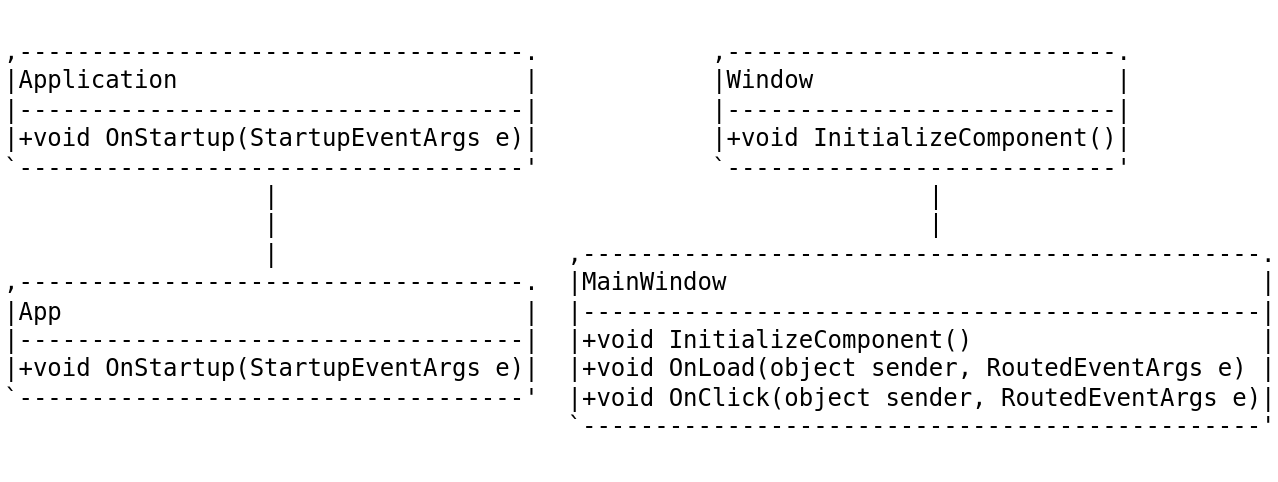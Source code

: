 <mxfile version="24.4.8" type="device">
  <diagram name="Page-1" id="X7LVxQ5rGPsgmhYHTyvC">
    <mxGraphModel dx="819" dy="441" grid="1" gridSize="10" guides="1" tooltips="1" connect="1" arrows="1" fold="1" page="1" pageScale="1" pageWidth="827" pageHeight="1169" math="0" shadow="0">
      <root>
        <mxCell id="0" />
        <mxCell id="1" parent="0" />
        <UserObject label="&lt;pre&gt;,-----------------------------------.            ,---------------------------.          &#xa;|Application                        |            |Window                     |          &#xa;|-----------------------------------|            |---------------------------|          &#xa;|+void OnStartup(StartupEventArgs e)|            |+void InitializeComponent()|          &#xa;`-----------------------------------&#39;            `---------------------------&#39;          &#xa;                  |                                             |                       &#xa;                  |                                             |                       &#xa;                  |                    ,-----------------------------------------------.&#xa;,-----------------------------------.  |MainWindow                                     |&#xa;|App                                |  |-----------------------------------------------|&#xa;|-----------------------------------|  |+void InitializeComponent()                    |&#xa;|+void OnStartup(StartupEventArgs e)|  |+void OnLoad(object sender, RoutedEventArgs e) |&#xa;`-----------------------------------&#39;  |+void OnClick(object sender, RoutedEventArgs e)|&#xa;                                       `-----------------------------------------------&#39;&#xa;&lt;/pre&gt;" plantUmlData="{&#xa;  &quot;data&quot;: &quot;@startuml\n\nnamespace ASH_Decrypt {\n    class Application {\n      +void OnStartup(StartupEventArgs e)\n    }\n\n    class Window {\n      +void InitializeComponent()\n    }\n\n    class App {\n      +void OnStartup(StartupEventArgs e)\n    }\n\n    class MainWindow {\n      +void InitializeComponent()\n      +void OnLoad(object sender, RoutedEventArgs e)\n      +void OnClick(object sender, RoutedEventArgs e)\n    }\n\n    Application &lt;|-- App : inherits\n    Window &lt;|-- MainWindow : inherits\n}\n\n@enduml\n&quot;,&#xa;  &quot;format&quot;: &quot;txt&quot;&#xa;}" id="rBV_EMOc5x7fDu63lO1d-1">
          <mxCell style="text;html=1;align=left;verticalAlign=top;" vertex="1" parent="1">
            <mxGeometry x="100" y="300" width="600" height="240" as="geometry" />
          </mxCell>
        </UserObject>
      </root>
    </mxGraphModel>
  </diagram>
</mxfile>
